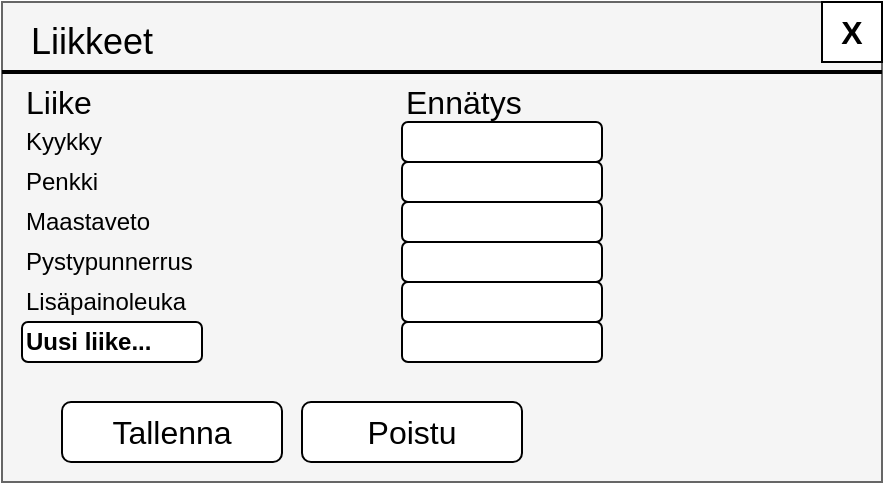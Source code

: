 <mxfile version="14.1.8" type="device"><diagram id="j0WV9QsfCRfg4UeQ8QsR" name="Page-1"><mxGraphModel dx="1024" dy="592" grid="1" gridSize="10" guides="1" tooltips="1" connect="1" arrows="1" fold="1" page="1" pageScale="1" pageWidth="850" pageHeight="1100" math="0" shadow="0"><root><mxCell id="0"/><mxCell id="1" parent="0"/><mxCell id="7OR-X-xwn5P7WaMVhotN-1" value="" style="rounded=0;whiteSpace=wrap;html=1;fillColor=#f5f5f5;strokeColor=#666666;fontColor=#333333;" parent="1" vertex="1"><mxGeometry x="80" y="120" width="440" height="240" as="geometry"/></mxCell><mxCell id="7OR-X-xwn5P7WaMVhotN-2" value="&lt;font style=&quot;font-size: 18px&quot;&gt;Liikkeet&lt;/font&gt;" style="text;html=1;strokeColor=none;fillColor=none;align=center;verticalAlign=middle;whiteSpace=wrap;rounded=0;" parent="1" vertex="1"><mxGeometry x="90" y="130" width="70" height="20" as="geometry"/></mxCell><mxCell id="7OR-X-xwn5P7WaMVhotN-3" value="" style="line;strokeWidth=2;html=1;" parent="1" vertex="1"><mxGeometry x="80" y="150" width="440" height="10" as="geometry"/></mxCell><mxCell id="7OR-X-xwn5P7WaMVhotN-4" value="&lt;b&gt;&lt;font style=&quot;font-size: 16px&quot;&gt;X&lt;/font&gt;&lt;/b&gt;" style="rounded=0;whiteSpace=wrap;html=1;" parent="1" vertex="1"><mxGeometry x="490" y="120" width="30" height="30" as="geometry"/></mxCell><mxCell id="7OR-X-xwn5P7WaMVhotN-5" value="Kyykky" style="text;html=1;strokeColor=none;fillColor=none;align=left;verticalAlign=middle;whiteSpace=wrap;rounded=0;" parent="1" vertex="1"><mxGeometry x="90" y="180" width="50" height="20" as="geometry"/></mxCell><mxCell id="7OR-X-xwn5P7WaMVhotN-6" value="Penkki" style="text;html=1;strokeColor=none;fillColor=none;align=left;verticalAlign=middle;whiteSpace=wrap;rounded=0;" parent="1" vertex="1"><mxGeometry x="90" y="200" width="50" height="20" as="geometry"/></mxCell><mxCell id="7OR-X-xwn5P7WaMVhotN-7" value="Maastaveto" style="text;html=1;strokeColor=none;fillColor=none;align=left;verticalAlign=middle;whiteSpace=wrap;rounded=0;" parent="1" vertex="1"><mxGeometry x="90" y="220" width="80" height="20" as="geometry"/></mxCell><mxCell id="7OR-X-xwn5P7WaMVhotN-8" value="Lisäpainoleuka" style="text;html=1;strokeColor=none;fillColor=none;align=left;verticalAlign=middle;whiteSpace=wrap;rounded=0;" parent="1" vertex="1"><mxGeometry x="90" y="260" width="90" height="20" as="geometry"/></mxCell><mxCell id="7OR-X-xwn5P7WaMVhotN-9" value="Pystypunnerrus" style="text;html=1;strokeColor=none;fillColor=none;align=left;verticalAlign=middle;whiteSpace=wrap;rounded=0;" parent="1" vertex="1"><mxGeometry x="90" y="240" width="100" height="20" as="geometry"/></mxCell><mxCell id="7OR-X-xwn5P7WaMVhotN-11" value="&lt;font style=&quot;font-size: 16px&quot;&gt;Liike&lt;/font&gt;" style="text;html=1;strokeColor=none;fillColor=none;align=left;verticalAlign=middle;whiteSpace=wrap;rounded=0;" parent="1" vertex="1"><mxGeometry x="90" y="160" width="70" height="20" as="geometry"/></mxCell><mxCell id="7OR-X-xwn5P7WaMVhotN-12" value="&lt;font style=&quot;font-size: 16px&quot;&gt;Ennätys&lt;/font&gt;" style="text;html=1;strokeColor=none;fillColor=none;align=left;verticalAlign=middle;whiteSpace=wrap;rounded=0;" parent="1" vertex="1"><mxGeometry x="280" y="160" width="80" height="20" as="geometry"/></mxCell><mxCell id="7OR-X-xwn5P7WaMVhotN-13" value="" style="rounded=1;whiteSpace=wrap;html=1;align=left;" parent="1" vertex="1"><mxGeometry x="280" y="180" width="100" height="20" as="geometry"/></mxCell><mxCell id="7OR-X-xwn5P7WaMVhotN-14" value="" style="rounded=1;whiteSpace=wrap;html=1;align=left;" parent="1" vertex="1"><mxGeometry x="280" y="200" width="100" height="20" as="geometry"/></mxCell><mxCell id="7OR-X-xwn5P7WaMVhotN-15" value="" style="rounded=1;whiteSpace=wrap;html=1;align=left;" parent="1" vertex="1"><mxGeometry x="280" y="220" width="100" height="20" as="geometry"/></mxCell><mxCell id="7OR-X-xwn5P7WaMVhotN-16" value="" style="rounded=1;whiteSpace=wrap;html=1;align=left;" parent="1" vertex="1"><mxGeometry x="280" y="240" width="100" height="20" as="geometry"/></mxCell><mxCell id="7OR-X-xwn5P7WaMVhotN-17" value="" style="rounded=1;whiteSpace=wrap;html=1;align=left;" parent="1" vertex="1"><mxGeometry x="280" y="260" width="100" height="20" as="geometry"/></mxCell><mxCell id="7OR-X-xwn5P7WaMVhotN-18" value="&lt;font style=&quot;font-size: 16px&quot;&gt;Tallenna&lt;/font&gt;" style="rounded=1;whiteSpace=wrap;html=1;align=center;" parent="1" vertex="1"><mxGeometry x="110" y="320" width="110" height="30" as="geometry"/></mxCell><mxCell id="7OR-X-xwn5P7WaMVhotN-19" value="&lt;font style=&quot;font-size: 16px&quot;&gt;Poistu&lt;/font&gt;" style="rounded=1;whiteSpace=wrap;html=1;align=center;" parent="1" vertex="1"><mxGeometry x="230" y="320" width="110" height="30" as="geometry"/></mxCell><mxCell id="7OR-X-xwn5P7WaMVhotN-20" value="&lt;b&gt;Uusi liike...&lt;/b&gt;" style="rounded=1;whiteSpace=wrap;html=1;align=left;" parent="1" vertex="1"><mxGeometry x="90" y="280" width="90" height="20" as="geometry"/></mxCell><mxCell id="bdOHP7qV-JuZT_quHJQM-1" value="" style="rounded=1;whiteSpace=wrap;html=1;align=left;" vertex="1" parent="1"><mxGeometry x="280" y="280" width="100" height="20" as="geometry"/></mxCell></root></mxGraphModel></diagram></mxfile>
